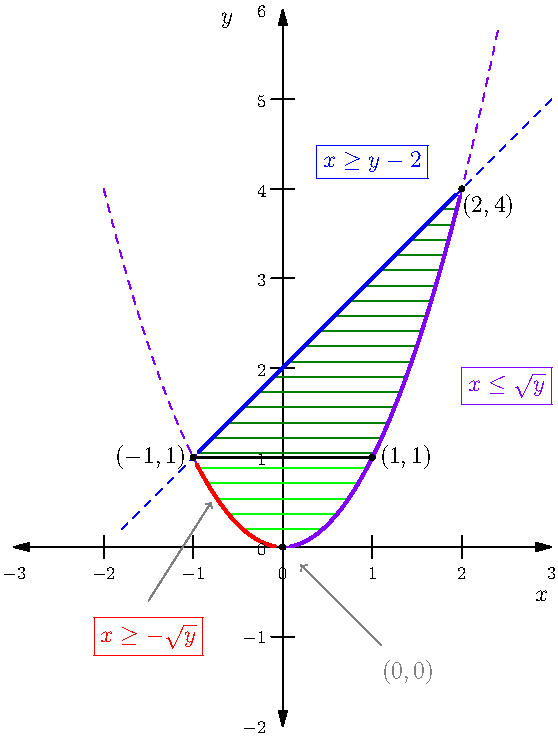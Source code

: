 size(13cm);

usepackage("amsmath");
import graph;
xaxis("$x$", -3, 3, Ticks(Label(fontsize(9pt)), Step=1, begin=false, end=false), Arrows);
yaxis("$y$", -2, 6, Ticks(Label(fontsize(9pt)), Step=1, begin=false, end=false), Arrows);

real f(real x) { return x*x; }
draw(graph(f, -2, 2.4), purple+dashed);
draw((-1.8,0.2)--(3,5), blue+dashed);

for (real y=0.2; y<=3.8; y+=0.17) {
  if (y <= 1) {
    draw((-y**0.5,y)--(y**0.5,y), green);
  } else {
    draw((y-2,y)--(y**0.5,y), deepgreen);
  }
}

draw((-1,1)--(2,4), blue+1.5, Margins);
label("$\boxed{x \ge y-2}$", (1,4.3), blue);
draw(graph(f,0,2), purple+1.5, Margins);
label("$\boxed{x \le \sqrt y}$", (2.5,1.8), purple);
draw(graph(f,-1,0), red+1.5, Margins);
label("$\boxed{x \ge -\sqrt y}$", (-1.5,-1), red);
draw((-1.5, -0.6)--(-0.8,0.5), grey, EndArrow(TeXHead));

dot("$(-1,1)$", (-1,1), dir(180));
dot("$(2,4)$", (2,4), dir(310));
draw((1.1,-1.1)--(0.2,-0.2), grey, EndArrow(TeXHead));
dot("$(1,1)$", (1,1), dir(0));
draw((-1,1)--(1,1), black+1.2);
label("$(0,0)$", (1.4,-1.4), grey);
dot((0,0));
